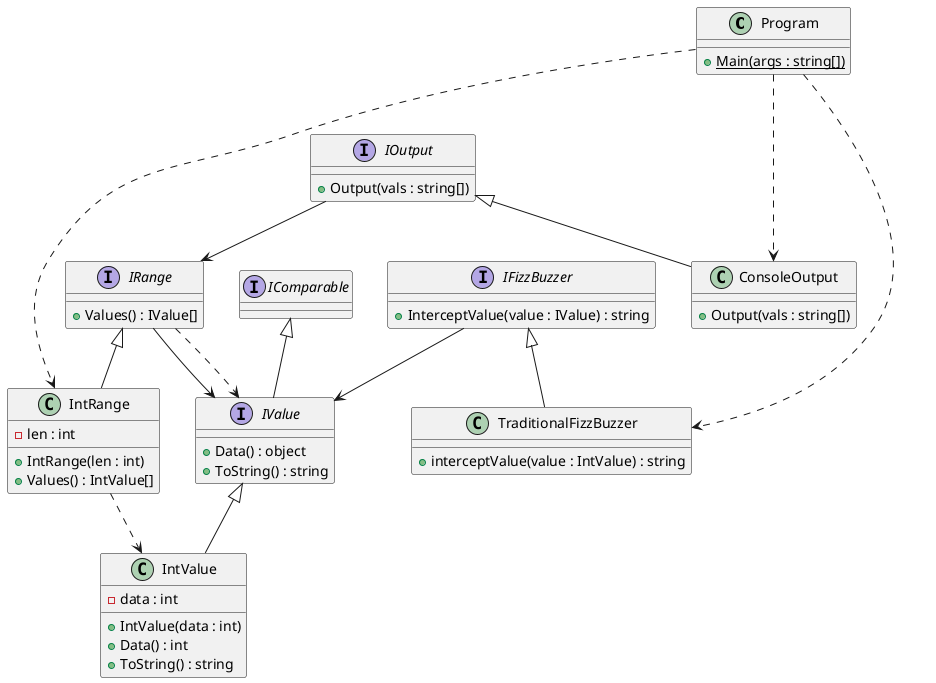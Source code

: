 @startuml FizzBuzz

class Program {
    + {static} Main(args : string[])
}

interface IRange {
    + Values() : IValue[]
}

interface IOutput {
    + Output(vals : string[])
}

interface IComparable

interface IValue {
    + Data() : object
    + ToString() : string
}

interface IFizzBuzzer {
    + InterceptValue(value : IValue) : string
}

class ConsoleOutput {
    + Output(vals : string[])
}

class IntRange {
    - len : int

    + IntRange(len : int)
    + Values() : IntValue[]
}

class IntValue {
    - data : int

    + IntValue(data : int)
    + Data() : int
    + ToString() : string
}

class TraditionalFizzBuzzer {
    + interceptValue(value : IntValue) : string
}

IOutput --> IRange
IRange --> IValue
IRange ..> IValue
IValue -u-|> IComparable
IFizzBuzzer --> IValue

ConsoleOutput -u-|> IOutput
IntRange -u-|> IRange
IntValue -u-|> IValue
TraditionalFizzBuzzer -u-|> IFizzBuzzer

Program .d..> ConsoleOutput
Program .d..> IntRange
Program .d...> TraditionalFizzBuzzer
IntRange .d.> IntValue

@enduml
